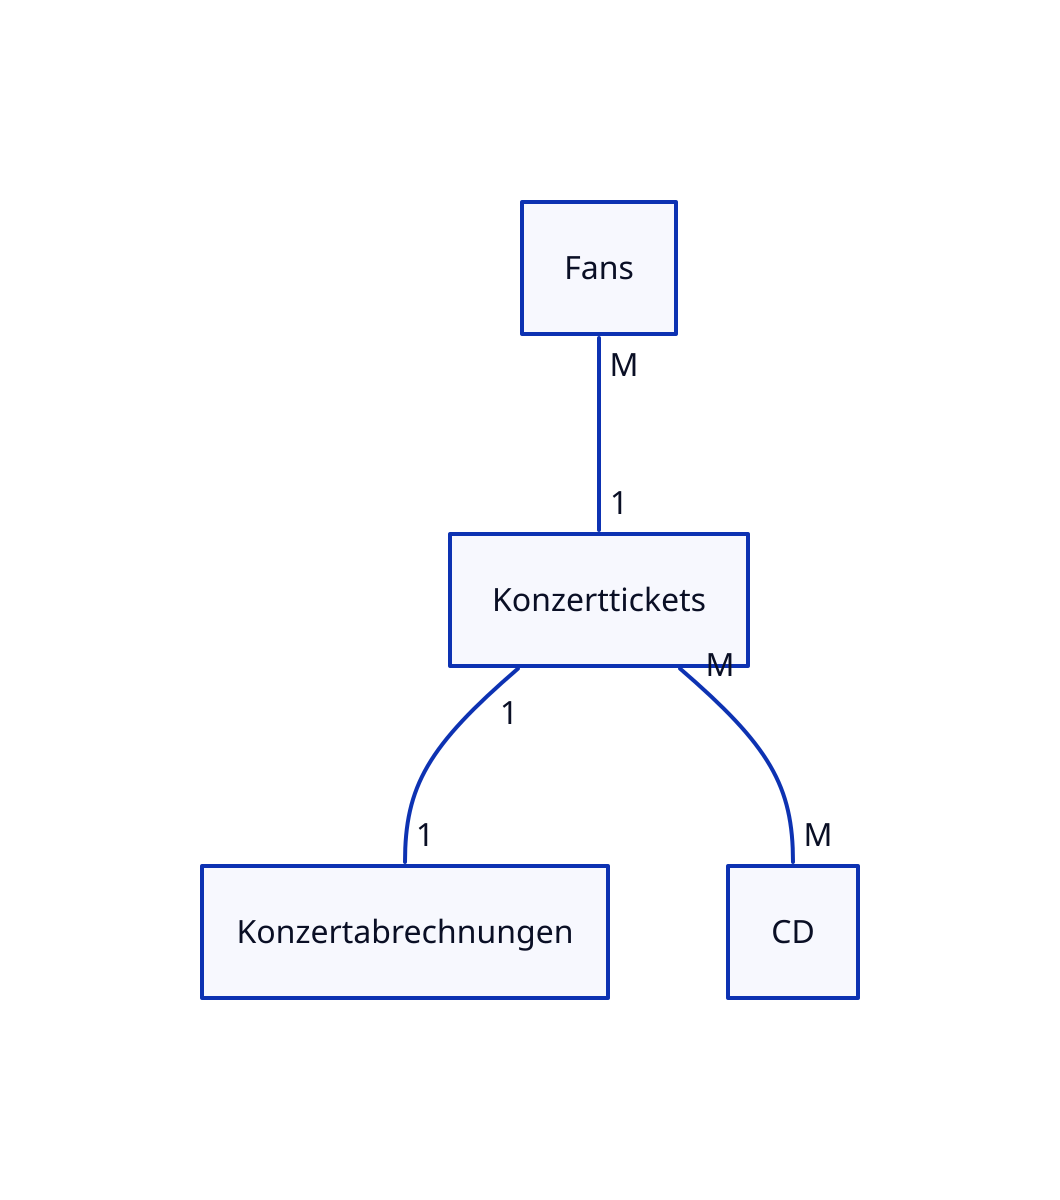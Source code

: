 Fans
Konzertabrechnungen 
CD
Konzerttickets 

Fans -- Konzerttickets  {
    source-arrowhead: M
    target-arrowhead: 1
}
Konzerttickets  -- Konzertabrechnungen {
    source-arrowhead: 1
    target-arrowhead: 1
}
Konzerttickets  -- CD {
    source-arrowhead: M
    target-arrowhead: M
}
